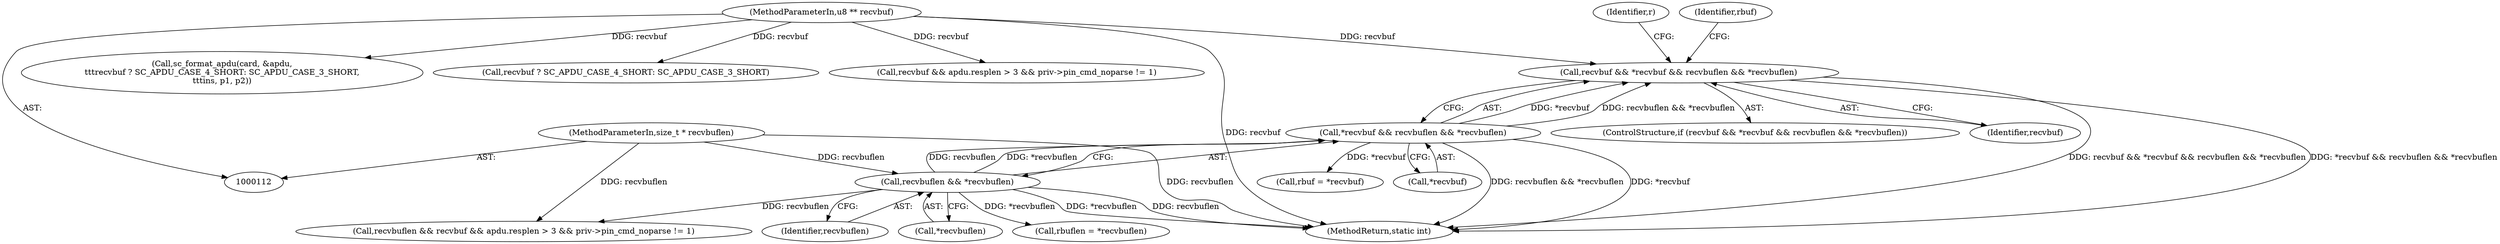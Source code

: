 digraph "0_OpenSC_8fe377e93b4b56060e5bbfb6f3142ceaeca744fa_14@API" {
"1000168" [label="(Call,recvbuf && *recvbuf && recvbuflen && *recvbuflen)"];
"1000119" [label="(MethodParameterIn,u8 ** recvbuf)"];
"1000170" [label="(Call,*recvbuf && recvbuflen && *recvbuflen)"];
"1000173" [label="(Call,recvbuflen && *recvbuflen)"];
"1000120" [label="(MethodParameterIn,size_t * recvbuflen)"];
"1000187" [label="(Identifier,r)"];
"1000182" [label="(Call,rbuflen = *recvbuflen)"];
"1000119" [label="(MethodParameterIn,u8 ** recvbuf)"];
"1000178" [label="(Call,rbuf = *recvbuf)"];
"1000199" [label="(Call,sc_format_apdu(card, &apdu,\n\t\t\trecvbuf ? SC_APDU_CASE_4_SHORT: SC_APDU_CASE_3_SHORT,\n\t\t\tins, p1, p2))"];
"1000167" [label="(ControlStructure,if (recvbuf && *recvbuf && recvbuflen && *recvbuflen))"];
"1000170" [label="(Call,*recvbuf && recvbuflen && *recvbuflen)"];
"1000179" [label="(Identifier,rbuf)"];
"1000203" [label="(Call,recvbuf ? SC_APDU_CASE_4_SHORT: SC_APDU_CASE_3_SHORT)"];
"1000374" [label="(Call,recvbuflen && recvbuf && apdu.resplen > 3 && priv->pin_cmd_noparse != 1)"];
"1000174" [label="(Identifier,recvbuflen)"];
"1000175" [label="(Call,*recvbuflen)"];
"1000120" [label="(MethodParameterIn,size_t * recvbuflen)"];
"1000171" [label="(Call,*recvbuf)"];
"1000169" [label="(Identifier,recvbuf)"];
"1000376" [label="(Call,recvbuf && apdu.resplen > 3 && priv->pin_cmd_noparse != 1)"];
"1000168" [label="(Call,recvbuf && *recvbuf && recvbuflen && *recvbuflen)"];
"1000495" [label="(MethodReturn,static int)"];
"1000173" [label="(Call,recvbuflen && *recvbuflen)"];
"1000168" -> "1000167"  [label="AST: "];
"1000168" -> "1000169"  [label="CFG: "];
"1000168" -> "1000170"  [label="CFG: "];
"1000169" -> "1000168"  [label="AST: "];
"1000170" -> "1000168"  [label="AST: "];
"1000179" -> "1000168"  [label="CFG: "];
"1000187" -> "1000168"  [label="CFG: "];
"1000168" -> "1000495"  [label="DDG: recvbuf && *recvbuf && recvbuflen && *recvbuflen"];
"1000168" -> "1000495"  [label="DDG: *recvbuf && recvbuflen && *recvbuflen"];
"1000119" -> "1000168"  [label="DDG: recvbuf"];
"1000170" -> "1000168"  [label="DDG: *recvbuf"];
"1000170" -> "1000168"  [label="DDG: recvbuflen && *recvbuflen"];
"1000119" -> "1000112"  [label="AST: "];
"1000119" -> "1000495"  [label="DDG: recvbuf"];
"1000119" -> "1000199"  [label="DDG: recvbuf"];
"1000119" -> "1000203"  [label="DDG: recvbuf"];
"1000119" -> "1000376"  [label="DDG: recvbuf"];
"1000170" -> "1000171"  [label="CFG: "];
"1000170" -> "1000173"  [label="CFG: "];
"1000171" -> "1000170"  [label="AST: "];
"1000173" -> "1000170"  [label="AST: "];
"1000170" -> "1000495"  [label="DDG: recvbuflen && *recvbuflen"];
"1000170" -> "1000495"  [label="DDG: *recvbuf"];
"1000173" -> "1000170"  [label="DDG: recvbuflen"];
"1000173" -> "1000170"  [label="DDG: *recvbuflen"];
"1000170" -> "1000178"  [label="DDG: *recvbuf"];
"1000173" -> "1000174"  [label="CFG: "];
"1000173" -> "1000175"  [label="CFG: "];
"1000174" -> "1000173"  [label="AST: "];
"1000175" -> "1000173"  [label="AST: "];
"1000173" -> "1000495"  [label="DDG: recvbuflen"];
"1000173" -> "1000495"  [label="DDG: *recvbuflen"];
"1000120" -> "1000173"  [label="DDG: recvbuflen"];
"1000173" -> "1000182"  [label="DDG: *recvbuflen"];
"1000173" -> "1000374"  [label="DDG: recvbuflen"];
"1000120" -> "1000112"  [label="AST: "];
"1000120" -> "1000495"  [label="DDG: recvbuflen"];
"1000120" -> "1000374"  [label="DDG: recvbuflen"];
}
